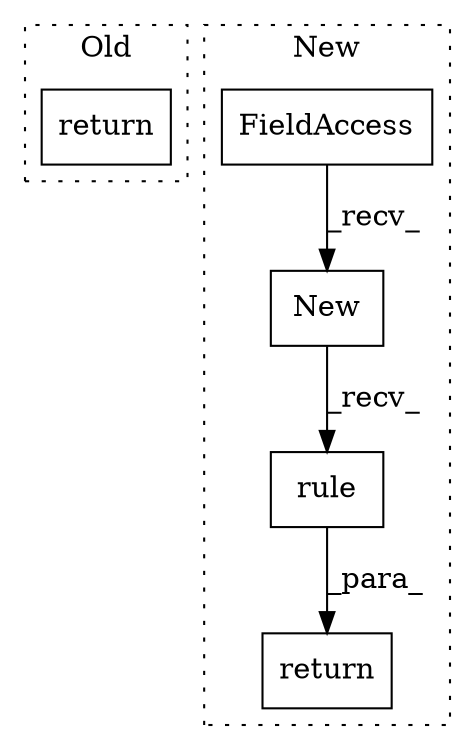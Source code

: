 digraph G {
subgraph cluster0 {
1 [label="return" a="41" s="1779" l="7" shape="box"];
label = "Old";
style="dotted";
}
subgraph cluster1 {
2 [label="rule" a="32" s="5883" l="6" shape="box"];
3 [label="return" a="41" s="5831" l="7" shape="box"];
4 [label="New" a="32" s="5855,5881" l="4,1" shape="box"];
5 [label="FieldAccess" a="22" s="5838" l="16" shape="box"];
label = "New";
style="dotted";
}
2 -> 3 [label="_para_"];
4 -> 2 [label="_recv_"];
5 -> 4 [label="_recv_"];
}